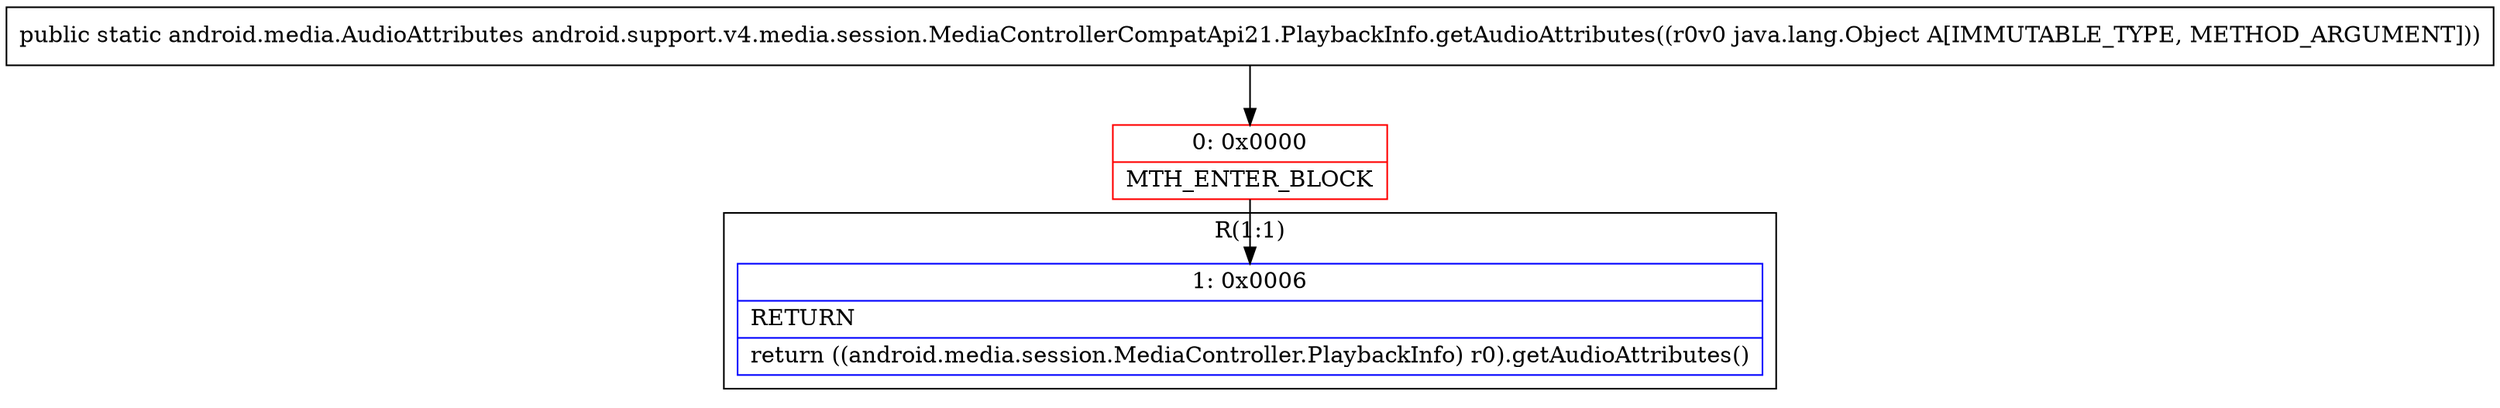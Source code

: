 digraph "CFG forandroid.support.v4.media.session.MediaControllerCompatApi21.PlaybackInfo.getAudioAttributes(Ljava\/lang\/Object;)Landroid\/media\/AudioAttributes;" {
subgraph cluster_Region_1900640968 {
label = "R(1:1)";
node [shape=record,color=blue];
Node_1 [shape=record,label="{1\:\ 0x0006|RETURN\l|return ((android.media.session.MediaController.PlaybackInfo) r0).getAudioAttributes()\l}"];
}
Node_0 [shape=record,color=red,label="{0\:\ 0x0000|MTH_ENTER_BLOCK\l}"];
MethodNode[shape=record,label="{public static android.media.AudioAttributes android.support.v4.media.session.MediaControllerCompatApi21.PlaybackInfo.getAudioAttributes((r0v0 java.lang.Object A[IMMUTABLE_TYPE, METHOD_ARGUMENT])) }"];
MethodNode -> Node_0;
Node_0 -> Node_1;
}

